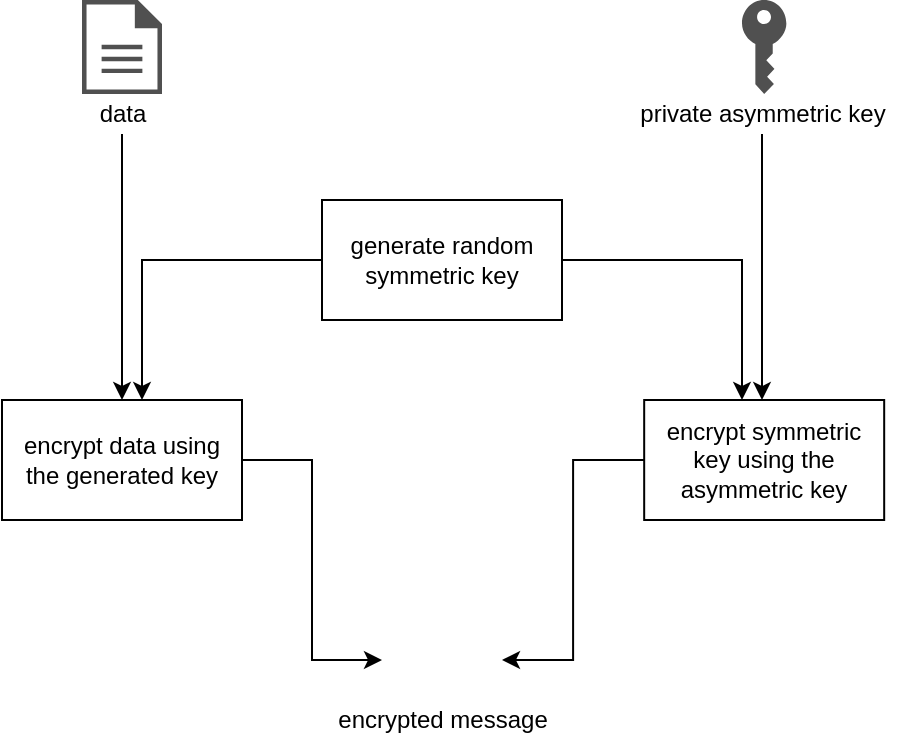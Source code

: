 <mxfile version="13.1.3" type="device"><diagram id="170sdvmkBdBceOW-3KN5" name="Page-1"><mxGraphModel dx="981" dy="514" grid="1" gridSize="10" guides="1" tooltips="1" connect="1" arrows="1" fold="1" page="1" pageScale="1" pageWidth="827" pageHeight="1169" math="0" shadow="0"><root><mxCell id="0"/><mxCell id="1" parent="0"/><object label="" id="uvfpYKw9CTKKKU_Ecp5R-4"><mxCell style="pointerEvents=1;shadow=0;dashed=0;html=1;strokeColor=none;fillColor=#505050;labelPosition=center;verticalLabelPosition=bottom;verticalAlign=top;outlineConnect=0;align=center;shape=mxgraph.office.concepts.document;" vertex="1" parent="1"><mxGeometry x="40" width="40" height="47" as="geometry"/></mxCell></object><mxCell id="uvfpYKw9CTKKKU_Ecp5R-23" style="edgeStyle=orthogonalEdgeStyle;rounded=0;orthogonalLoop=1;jettySize=auto;html=1;" edge="1" parent="1" source="uvfpYKw9CTKKKU_Ecp5R-9"><mxGeometry relative="1" as="geometry"><mxPoint x="60" y="200" as="targetPoint"/></mxGeometry></mxCell><mxCell id="uvfpYKw9CTKKKU_Ecp5R-9" value="data" style="text;html=1;resizable=0;autosize=1;align=center;verticalAlign=middle;points=[];fillColor=none;strokeColor=none;rounded=0;" vertex="1" parent="1"><mxGeometry x="40" y="47" width="40" height="20" as="geometry"/></mxCell><mxCell id="uvfpYKw9CTKKKU_Ecp5R-37" style="edgeStyle=orthogonalEdgeStyle;rounded=0;orthogonalLoop=1;jettySize=auto;html=1;entryX=0;entryY=0.5;entryDx=0;entryDy=0;" edge="1" parent="1" source="uvfpYKw9CTKKKU_Ecp5R-14" target="uvfpYKw9CTKKKU_Ecp5R-35"><mxGeometry relative="1" as="geometry"/></mxCell><mxCell id="uvfpYKw9CTKKKU_Ecp5R-14" value="encrypt data using the generated key" style="rounded=0;whiteSpace=wrap;html=1;" vertex="1" parent="1"><mxGeometry y="200" width="120" height="60" as="geometry"/></mxCell><mxCell id="uvfpYKw9CTKKKU_Ecp5R-24" style="edgeStyle=orthogonalEdgeStyle;rounded=0;orthogonalLoop=1;jettySize=auto;html=1;" edge="1" parent="1" source="uvfpYKw9CTKKKU_Ecp5R-16"><mxGeometry relative="1" as="geometry"><mxPoint x="70" y="200" as="targetPoint"/><Array as="points"><mxPoint x="70" y="130"/><mxPoint x="70" y="200"/></Array></mxGeometry></mxCell><mxCell id="uvfpYKw9CTKKKU_Ecp5R-30" style="edgeStyle=orthogonalEdgeStyle;rounded=0;orthogonalLoop=1;jettySize=auto;html=1;" edge="1" parent="1" source="uvfpYKw9CTKKKU_Ecp5R-16"><mxGeometry relative="1" as="geometry"><mxPoint x="370" y="200" as="targetPoint"/><Array as="points"><mxPoint x="370" y="130"/><mxPoint x="370" y="200"/></Array></mxGeometry></mxCell><mxCell id="uvfpYKw9CTKKKU_Ecp5R-16" value="generate random&lt;br&gt;symmetric key" style="rounded=0;whiteSpace=wrap;html=1;" vertex="1" parent="1"><mxGeometry x="160" y="100" width="120" height="60" as="geometry"/></mxCell><mxCell id="uvfpYKw9CTKKKU_Ecp5R-17" value="" style="pointerEvents=1;shadow=0;dashed=0;html=1;strokeColor=none;fillColor=#505050;labelPosition=center;verticalLabelPosition=bottom;verticalAlign=top;outlineConnect=0;align=center;shape=mxgraph.office.security.key_permissions;aspect=fixed;" vertex="1" parent="1"><mxGeometry x="370" width="22.18" height="47" as="geometry"/></mxCell><mxCell id="uvfpYKw9CTKKKU_Ecp5R-43" style="edgeStyle=orthogonalEdgeStyle;rounded=0;orthogonalLoop=1;jettySize=auto;html=1;" edge="1" parent="1" source="uvfpYKw9CTKKKU_Ecp5R-20"><mxGeometry relative="1" as="geometry"><mxPoint x="380" y="200" as="targetPoint"/></mxGeometry></mxCell><mxCell id="uvfpYKw9CTKKKU_Ecp5R-20" value="private asymmetric&amp;nbsp;key" style="text;html=1;resizable=0;autosize=1;align=center;verticalAlign=middle;points=[];fillColor=none;strokeColor=none;rounded=0;" vertex="1" parent="1"><mxGeometry x="310" y="47" width="140" height="20" as="geometry"/></mxCell><mxCell id="uvfpYKw9CTKKKU_Ecp5R-36" style="edgeStyle=orthogonalEdgeStyle;rounded=0;orthogonalLoop=1;jettySize=auto;html=1;entryX=1;entryY=0.5;entryDx=0;entryDy=0;" edge="1" parent="1" source="uvfpYKw9CTKKKU_Ecp5R-27" target="uvfpYKw9CTKKKU_Ecp5R-35"><mxGeometry relative="1" as="geometry"/></mxCell><mxCell id="uvfpYKw9CTKKKU_Ecp5R-27" value="encrypt symmetric key using the asymmetric key" style="rounded=0;whiteSpace=wrap;html=1;" vertex="1" parent="1"><mxGeometry x="321.09" y="200" width="120" height="60" as="geometry"/></mxCell><mxCell id="uvfpYKw9CTKKKU_Ecp5R-35" value="" style="shape=image;html=1;verticalAlign=top;verticalLabelPosition=bottom;labelBackgroundColor=#ffffff;imageAspect=0;aspect=fixed;image=https://cdn4.iconfinder.com/data/icons/integral/128/message-128.png" vertex="1" parent="1"><mxGeometry x="190" y="300" width="60" height="60" as="geometry"/></mxCell><mxCell id="uvfpYKw9CTKKKU_Ecp5R-44" value="encrypted message" style="text;html=1;resizable=0;autosize=1;align=center;verticalAlign=middle;points=[];fillColor=none;strokeColor=none;rounded=0;" vertex="1" parent="1"><mxGeometry x="160" y="350" width="120" height="20" as="geometry"/></mxCell></root></mxGraphModel></diagram></mxfile>